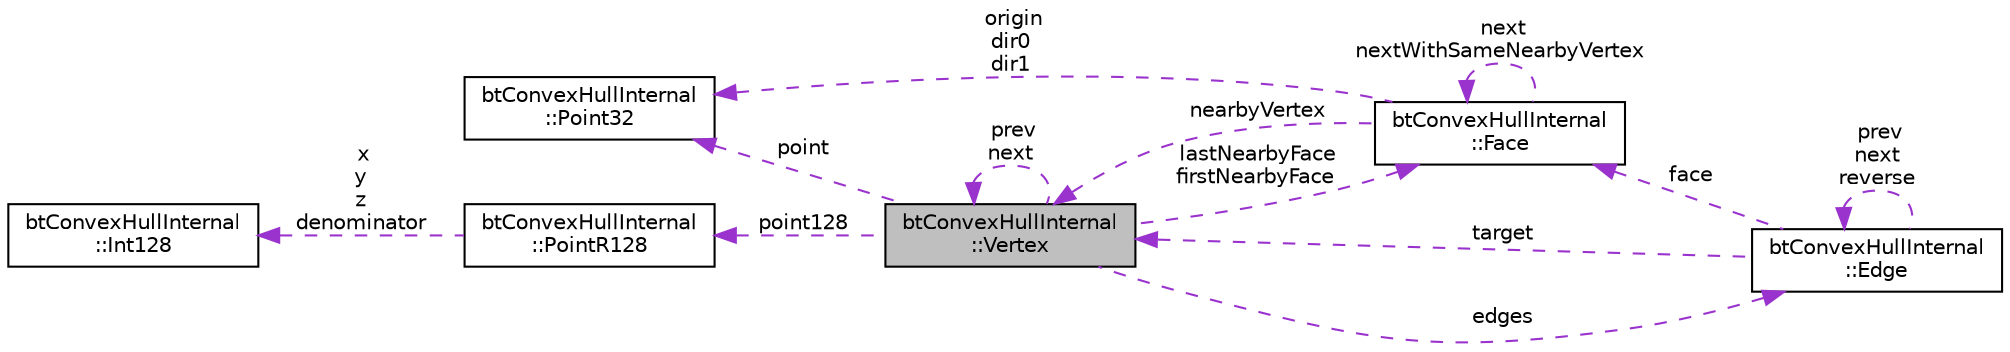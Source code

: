 digraph "btConvexHullInternal::Vertex"
{
  edge [fontname="Helvetica",fontsize="10",labelfontname="Helvetica",labelfontsize="10"];
  node [fontname="Helvetica",fontsize="10",shape=record];
  rankdir="LR";
  Node1 [label="btConvexHullInternal\l::Vertex",height=0.2,width=0.4,color="black", fillcolor="grey75", style="filled", fontcolor="black"];
  Node2 -> Node1 [dir="back",color="darkorchid3",fontsize="10",style="dashed",label=" point128" ,fontname="Helvetica"];
  Node2 [label="btConvexHullInternal\l::PointR128",height=0.2,width=0.4,color="black", fillcolor="white", style="filled",URL="$classbt_convex_hull_internal_1_1_point_r128.html"];
  Node3 -> Node2 [dir="back",color="darkorchid3",fontsize="10",style="dashed",label=" x\ny\nz\ndenominator" ,fontname="Helvetica"];
  Node3 [label="btConvexHullInternal\l::Int128",height=0.2,width=0.4,color="black", fillcolor="white", style="filled",URL="$classbt_convex_hull_internal_1_1_int128.html"];
  Node4 -> Node1 [dir="back",color="darkorchid3",fontsize="10",style="dashed",label=" point" ,fontname="Helvetica"];
  Node4 [label="btConvexHullInternal\l::Point32",height=0.2,width=0.4,color="black", fillcolor="white", style="filled",URL="$classbt_convex_hull_internal_1_1_point32.html"];
  Node5 -> Node1 [dir="back",color="darkorchid3",fontsize="10",style="dashed",label=" lastNearbyFace\nfirstNearbyFace" ,fontname="Helvetica"];
  Node5 [label="btConvexHullInternal\l::Face",height=0.2,width=0.4,color="black", fillcolor="white", style="filled",URL="$classbt_convex_hull_internal_1_1_face.html"];
  Node4 -> Node5 [dir="back",color="darkorchid3",fontsize="10",style="dashed",label=" origin\ndir0\ndir1" ,fontname="Helvetica"];
  Node5 -> Node5 [dir="back",color="darkorchid3",fontsize="10",style="dashed",label=" next\nnextWithSameNearbyVertex" ,fontname="Helvetica"];
  Node1 -> Node5 [dir="back",color="darkorchid3",fontsize="10",style="dashed",label=" nearbyVertex" ,fontname="Helvetica"];
  Node6 -> Node1 [dir="back",color="darkorchid3",fontsize="10",style="dashed",label=" edges" ,fontname="Helvetica"];
  Node6 [label="btConvexHullInternal\l::Edge",height=0.2,width=0.4,color="black", fillcolor="white", style="filled",URL="$classbt_convex_hull_internal_1_1_edge.html"];
  Node5 -> Node6 [dir="back",color="darkorchid3",fontsize="10",style="dashed",label=" face" ,fontname="Helvetica"];
  Node6 -> Node6 [dir="back",color="darkorchid3",fontsize="10",style="dashed",label=" prev\nnext\nreverse" ,fontname="Helvetica"];
  Node1 -> Node6 [dir="back",color="darkorchid3",fontsize="10",style="dashed",label=" target" ,fontname="Helvetica"];
  Node1 -> Node1 [dir="back",color="darkorchid3",fontsize="10",style="dashed",label=" prev\nnext" ,fontname="Helvetica"];
}

